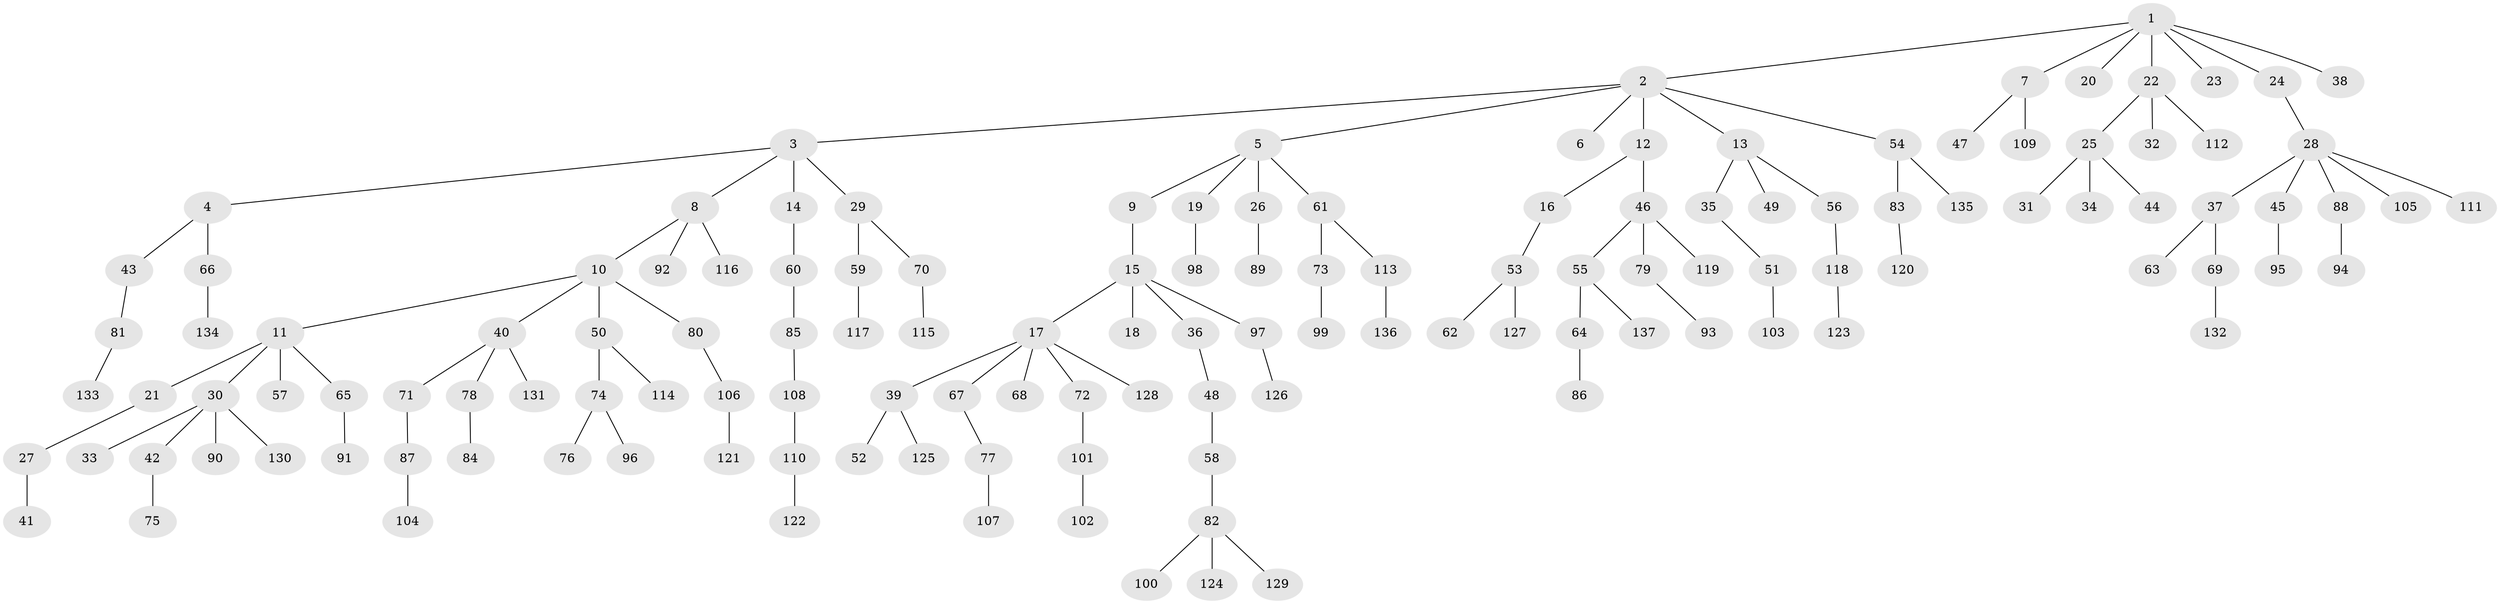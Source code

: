 // Generated by graph-tools (version 1.1) at 2025/26/03/09/25 03:26:32]
// undirected, 137 vertices, 136 edges
graph export_dot {
graph [start="1"]
  node [color=gray90,style=filled];
  1;
  2;
  3;
  4;
  5;
  6;
  7;
  8;
  9;
  10;
  11;
  12;
  13;
  14;
  15;
  16;
  17;
  18;
  19;
  20;
  21;
  22;
  23;
  24;
  25;
  26;
  27;
  28;
  29;
  30;
  31;
  32;
  33;
  34;
  35;
  36;
  37;
  38;
  39;
  40;
  41;
  42;
  43;
  44;
  45;
  46;
  47;
  48;
  49;
  50;
  51;
  52;
  53;
  54;
  55;
  56;
  57;
  58;
  59;
  60;
  61;
  62;
  63;
  64;
  65;
  66;
  67;
  68;
  69;
  70;
  71;
  72;
  73;
  74;
  75;
  76;
  77;
  78;
  79;
  80;
  81;
  82;
  83;
  84;
  85;
  86;
  87;
  88;
  89;
  90;
  91;
  92;
  93;
  94;
  95;
  96;
  97;
  98;
  99;
  100;
  101;
  102;
  103;
  104;
  105;
  106;
  107;
  108;
  109;
  110;
  111;
  112;
  113;
  114;
  115;
  116;
  117;
  118;
  119;
  120;
  121;
  122;
  123;
  124;
  125;
  126;
  127;
  128;
  129;
  130;
  131;
  132;
  133;
  134;
  135;
  136;
  137;
  1 -- 2;
  1 -- 7;
  1 -- 20;
  1 -- 22;
  1 -- 23;
  1 -- 24;
  1 -- 38;
  2 -- 3;
  2 -- 5;
  2 -- 6;
  2 -- 12;
  2 -- 13;
  2 -- 54;
  3 -- 4;
  3 -- 8;
  3 -- 14;
  3 -- 29;
  4 -- 43;
  4 -- 66;
  5 -- 9;
  5 -- 19;
  5 -- 26;
  5 -- 61;
  7 -- 47;
  7 -- 109;
  8 -- 10;
  8 -- 92;
  8 -- 116;
  9 -- 15;
  10 -- 11;
  10 -- 40;
  10 -- 50;
  10 -- 80;
  11 -- 21;
  11 -- 30;
  11 -- 57;
  11 -- 65;
  12 -- 16;
  12 -- 46;
  13 -- 35;
  13 -- 49;
  13 -- 56;
  14 -- 60;
  15 -- 17;
  15 -- 18;
  15 -- 36;
  15 -- 97;
  16 -- 53;
  17 -- 39;
  17 -- 67;
  17 -- 68;
  17 -- 72;
  17 -- 128;
  19 -- 98;
  21 -- 27;
  22 -- 25;
  22 -- 32;
  22 -- 112;
  24 -- 28;
  25 -- 31;
  25 -- 34;
  25 -- 44;
  26 -- 89;
  27 -- 41;
  28 -- 37;
  28 -- 45;
  28 -- 88;
  28 -- 105;
  28 -- 111;
  29 -- 59;
  29 -- 70;
  30 -- 33;
  30 -- 42;
  30 -- 90;
  30 -- 130;
  35 -- 51;
  36 -- 48;
  37 -- 63;
  37 -- 69;
  39 -- 52;
  39 -- 125;
  40 -- 71;
  40 -- 78;
  40 -- 131;
  42 -- 75;
  43 -- 81;
  45 -- 95;
  46 -- 55;
  46 -- 79;
  46 -- 119;
  48 -- 58;
  50 -- 74;
  50 -- 114;
  51 -- 103;
  53 -- 62;
  53 -- 127;
  54 -- 83;
  54 -- 135;
  55 -- 64;
  55 -- 137;
  56 -- 118;
  58 -- 82;
  59 -- 117;
  60 -- 85;
  61 -- 73;
  61 -- 113;
  64 -- 86;
  65 -- 91;
  66 -- 134;
  67 -- 77;
  69 -- 132;
  70 -- 115;
  71 -- 87;
  72 -- 101;
  73 -- 99;
  74 -- 76;
  74 -- 96;
  77 -- 107;
  78 -- 84;
  79 -- 93;
  80 -- 106;
  81 -- 133;
  82 -- 100;
  82 -- 124;
  82 -- 129;
  83 -- 120;
  85 -- 108;
  87 -- 104;
  88 -- 94;
  97 -- 126;
  101 -- 102;
  106 -- 121;
  108 -- 110;
  110 -- 122;
  113 -- 136;
  118 -- 123;
}
